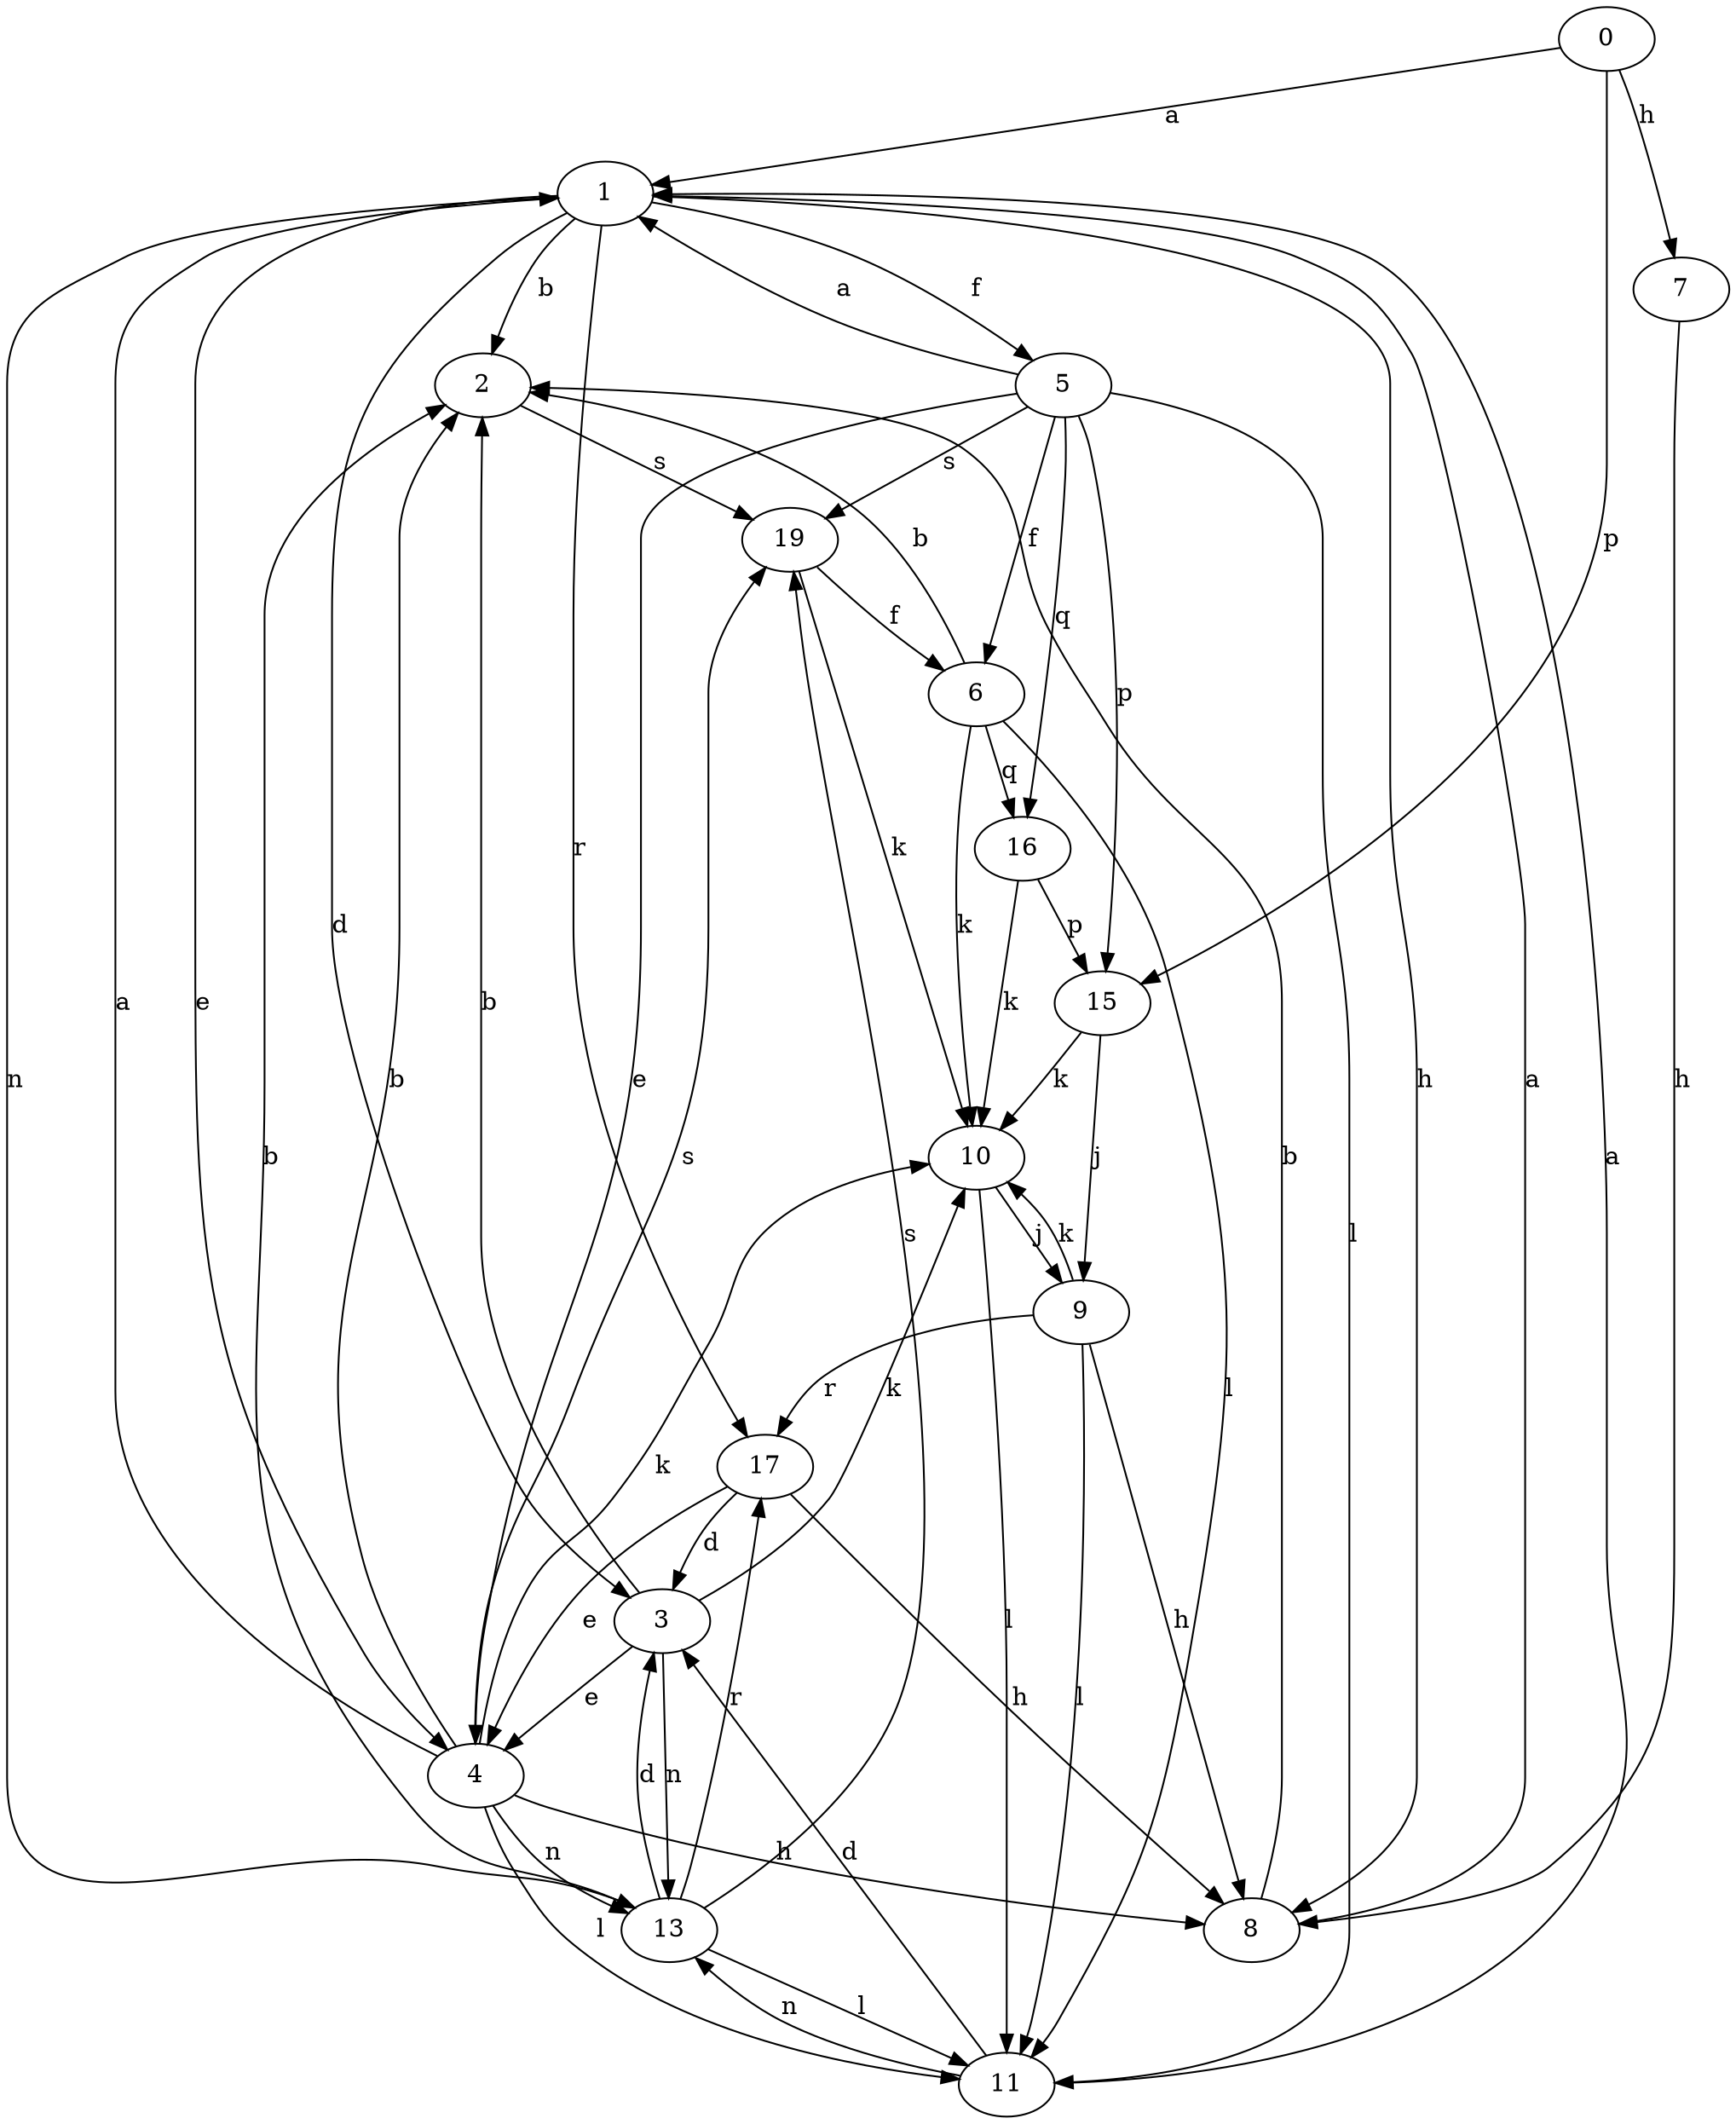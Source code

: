 strict digraph  {
1;
2;
3;
4;
5;
6;
7;
8;
9;
10;
11;
13;
0;
15;
16;
17;
19;
1 -> 2  [label=b];
1 -> 3  [label=d];
1 -> 4  [label=e];
1 -> 5  [label=f];
1 -> 8  [label=h];
1 -> 13  [label=n];
1 -> 17  [label=r];
2 -> 19  [label=s];
3 -> 2  [label=b];
3 -> 4  [label=e];
3 -> 10  [label=k];
3 -> 13  [label=n];
4 -> 1  [label=a];
4 -> 2  [label=b];
4 -> 8  [label=h];
4 -> 10  [label=k];
4 -> 11  [label=l];
4 -> 13  [label=n];
4 -> 19  [label=s];
5 -> 1  [label=a];
5 -> 4  [label=e];
5 -> 6  [label=f];
5 -> 11  [label=l];
5 -> 15  [label=p];
5 -> 16  [label=q];
5 -> 19  [label=s];
6 -> 2  [label=b];
6 -> 10  [label=k];
6 -> 11  [label=l];
6 -> 16  [label=q];
7 -> 8  [label=h];
8 -> 1  [label=a];
8 -> 2  [label=b];
9 -> 8  [label=h];
9 -> 10  [label=k];
9 -> 11  [label=l];
9 -> 17  [label=r];
10 -> 9  [label=j];
10 -> 11  [label=l];
11 -> 1  [label=a];
11 -> 3  [label=d];
11 -> 13  [label=n];
13 -> 2  [label=b];
13 -> 3  [label=d];
13 -> 11  [label=l];
13 -> 17  [label=r];
13 -> 19  [label=s];
0 -> 1  [label=a];
0 -> 7  [label=h];
0 -> 15  [label=p];
15 -> 9  [label=j];
15 -> 10  [label=k];
16 -> 10  [label=k];
16 -> 15  [label=p];
17 -> 3  [label=d];
17 -> 4  [label=e];
17 -> 8  [label=h];
19 -> 6  [label=f];
19 -> 10  [label=k];
}
